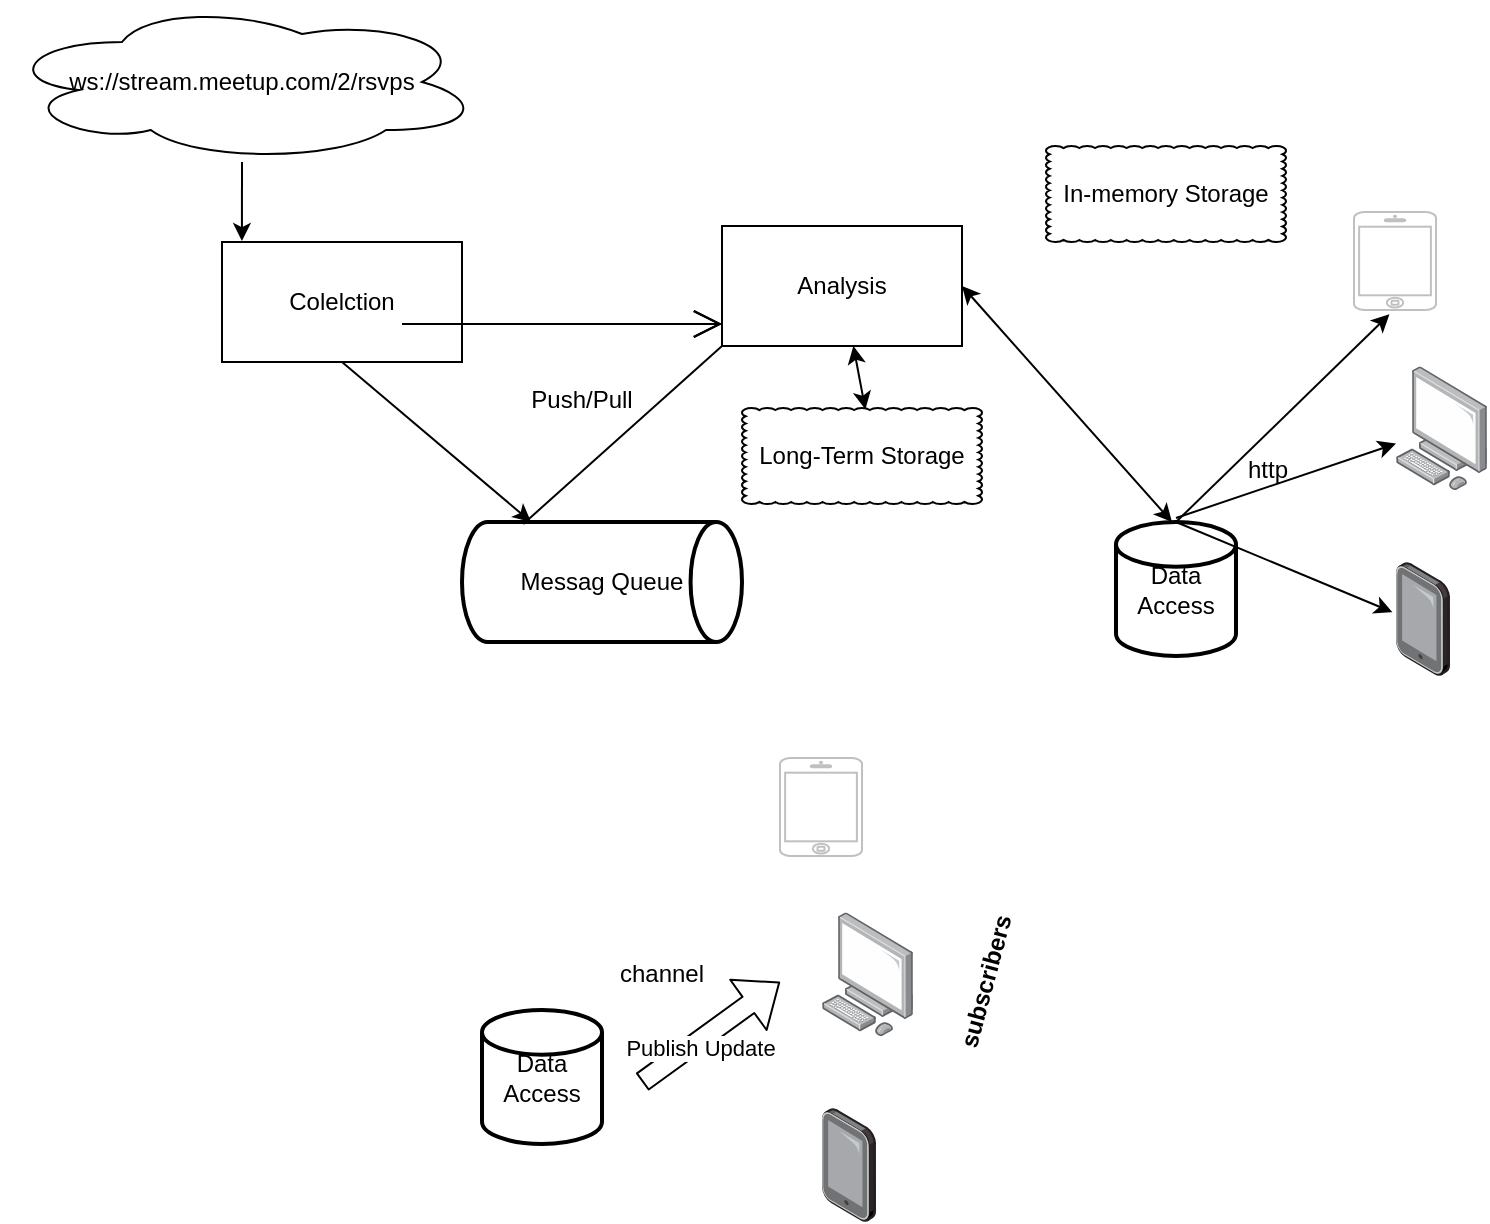 <mxfile version="13.5.9" type="github">
  <diagram id="zB4D0Zn1a5sWIB_5QHZO" name="Page-1">
    <mxGraphModel dx="988" dy="548" grid="1" gridSize="7" guides="1" tooltips="1" connect="1" arrows="1" fold="1" page="1" pageScale="1" pageWidth="827" pageHeight="1169" math="0" shadow="0">
      <root>
        <mxCell id="0" />
        <mxCell id="1" parent="0" />
        <mxCell id="u7dPjCdoEQU-WYultVdr-4" style="edgeStyle=orthogonalEdgeStyle;rounded=0;orthogonalLoop=1;jettySize=auto;html=1;entryX=0.083;entryY=-0.008;entryDx=0;entryDy=0;entryPerimeter=0;" edge="1" parent="1" source="u7dPjCdoEQU-WYultVdr-1" target="u7dPjCdoEQU-WYultVdr-3">
          <mxGeometry relative="1" as="geometry" />
        </mxCell>
        <mxCell id="u7dPjCdoEQU-WYultVdr-1" value="ws://stream.meetup.com/2/rsvps" style="ellipse;shape=cloud;whiteSpace=wrap;html=1;" vertex="1" parent="1">
          <mxGeometry x="10" width="240" height="80" as="geometry" />
        </mxCell>
        <mxCell id="u7dPjCdoEQU-WYultVdr-2" value="Messag Queue&lt;br&gt;" style="strokeWidth=2;html=1;shape=mxgraph.flowchart.direct_data;whiteSpace=wrap;" vertex="1" parent="1">
          <mxGeometry x="240" y="260" width="140" height="60" as="geometry" />
        </mxCell>
        <mxCell id="u7dPjCdoEQU-WYultVdr-3" value="Colelction" style="rounded=0;whiteSpace=wrap;html=1;" vertex="1" parent="1">
          <mxGeometry x="120" y="120" width="120" height="60" as="geometry" />
        </mxCell>
        <mxCell id="u7dPjCdoEQU-WYultVdr-6" value="" style="endArrow=classic;html=1;exitX=0.5;exitY=1;exitDx=0;exitDy=0;" edge="1" parent="1" source="u7dPjCdoEQU-WYultVdr-3" target="u7dPjCdoEQU-WYultVdr-2">
          <mxGeometry width="50" height="50" relative="1" as="geometry">
            <mxPoint x="140" y="370" as="sourcePoint" />
            <mxPoint x="190" y="320" as="targetPoint" />
          </mxGeometry>
        </mxCell>
        <mxCell id="u7dPjCdoEQU-WYultVdr-7" value="Analysis" style="rounded=0;whiteSpace=wrap;html=1;" vertex="1" parent="1">
          <mxGeometry x="370" y="112" width="120" height="60" as="geometry" />
        </mxCell>
        <mxCell id="u7dPjCdoEQU-WYultVdr-81" value="Data Access" style="strokeWidth=2;html=1;shape=mxgraph.flowchart.database;whiteSpace=wrap;" vertex="1" parent="1">
          <mxGeometry x="567" y="260" width="60" height="67" as="geometry" />
        </mxCell>
        <mxCell id="u7dPjCdoEQU-WYultVdr-82" value="Long-Term Storage" style="whiteSpace=wrap;html=1;shape=mxgraph.basic.cloud_rect" vertex="1" parent="1">
          <mxGeometry x="380" y="203" width="120" height="48" as="geometry" />
        </mxCell>
        <mxCell id="u7dPjCdoEQU-WYultVdr-83" value="" style="endArrow=classic;startArrow=classic;html=1;exitX=0.514;exitY=0.015;exitDx=0;exitDy=0;exitPerimeter=0;" edge="1" parent="1" source="u7dPjCdoEQU-WYultVdr-82" target="u7dPjCdoEQU-WYultVdr-7">
          <mxGeometry width="50" height="50" relative="1" as="geometry">
            <mxPoint x="392" y="230" as="sourcePoint" />
            <mxPoint x="442" y="180" as="targetPoint" />
          </mxGeometry>
        </mxCell>
        <mxCell id="u7dPjCdoEQU-WYultVdr-84" value="In-memory Storage" style="whiteSpace=wrap;html=1;shape=mxgraph.basic.cloud_rect" vertex="1" parent="1">
          <mxGeometry x="532" y="72" width="120" height="48" as="geometry" />
        </mxCell>
        <mxCell id="u7dPjCdoEQU-WYultVdr-86" value="" style="endArrow=classic;startArrow=classic;html=1;entryX=1;entryY=0.5;entryDx=0;entryDy=0;" edge="1" parent="1" target="u7dPjCdoEQU-WYultVdr-7">
          <mxGeometry width="50" height="50" relative="1" as="geometry">
            <mxPoint x="595" y="260" as="sourcePoint" />
            <mxPoint x="645" y="210" as="targetPoint" />
          </mxGeometry>
        </mxCell>
        <mxCell id="u7dPjCdoEQU-WYultVdr-87" value="" style="endArrow=none;html=1;exitX=0.219;exitY=0.016;exitDx=0;exitDy=0;exitPerimeter=0;" edge="1" parent="1" source="u7dPjCdoEQU-WYultVdr-2">
          <mxGeometry width="50" height="50" relative="1" as="geometry">
            <mxPoint x="320" y="222" as="sourcePoint" />
            <mxPoint x="370" y="172" as="targetPoint" />
          </mxGeometry>
        </mxCell>
        <mxCell id="u7dPjCdoEQU-WYultVdr-89" value="Push/Pull" style="text;html=1;strokeColor=none;fillColor=none;align=center;verticalAlign=middle;whiteSpace=wrap;rounded=0;" vertex="1" parent="1">
          <mxGeometry x="280" y="189" width="40" height="20" as="geometry" />
        </mxCell>
        <mxCell id="u7dPjCdoEQU-WYultVdr-90" value="" style="html=1;verticalLabelPosition=bottom;labelBackgroundColor=#ffffff;verticalAlign=top;shadow=0;dashed=0;strokeWidth=1;shape=mxgraph.ios7.misc.iphone;strokeColor=#c0c0c0;" vertex="1" parent="1">
          <mxGeometry x="686" y="105" width="41" height="49" as="geometry" />
        </mxCell>
        <mxCell id="u7dPjCdoEQU-WYultVdr-91" value="" style="endArrow=classic;html=1;entryX=0.432;entryY=1.044;entryDx=0;entryDy=0;entryPerimeter=0;exitX=0.5;exitY=0;exitDx=0;exitDy=0;exitPerimeter=0;" edge="1" parent="1" source="u7dPjCdoEQU-WYultVdr-81" target="u7dPjCdoEQU-WYultVdr-90">
          <mxGeometry width="50" height="50" relative="1" as="geometry">
            <mxPoint x="602" y="252" as="sourcePoint" />
            <mxPoint x="680" y="210" as="targetPoint" />
          </mxGeometry>
        </mxCell>
        <mxCell id="u7dPjCdoEQU-WYultVdr-92" value="http" style="text;html=1;strokeColor=none;fillColor=none;align=center;verticalAlign=middle;whiteSpace=wrap;rounded=0;" vertex="1" parent="1">
          <mxGeometry x="623" y="224" width="40" height="20" as="geometry" />
        </mxCell>
        <mxCell id="u7dPjCdoEQU-WYultVdr-93" value="" style="points=[];aspect=fixed;html=1;align=center;shadow=0;dashed=0;image;image=img/lib/allied_telesis/computer_and_terminals/Personal_Computer.svg;" vertex="1" parent="1">
          <mxGeometry x="707" y="182.2" width="45.6" height="61.8" as="geometry" />
        </mxCell>
        <mxCell id="u7dPjCdoEQU-WYultVdr-94" value="" style="endArrow=open;endFill=1;endSize=12;html=1;" edge="1" parent="1">
          <mxGeometry width="160" relative="1" as="geometry">
            <mxPoint x="210" y="161" as="sourcePoint" />
            <mxPoint x="370" y="161" as="targetPoint" />
          </mxGeometry>
        </mxCell>
        <mxCell id="u7dPjCdoEQU-WYultVdr-96" value="" style="endArrow=open;endFill=1;endSize=12;html=1;" edge="1" parent="1">
          <mxGeometry width="160" relative="1" as="geometry">
            <mxPoint x="210" y="161" as="sourcePoint" />
            <mxPoint x="370" y="161" as="targetPoint" />
          </mxGeometry>
        </mxCell>
        <mxCell id="u7dPjCdoEQU-WYultVdr-98" value="" style="endArrow=classic;html=1;" edge="1" parent="1" target="u7dPjCdoEQU-WYultVdr-93">
          <mxGeometry width="50" height="50" relative="1" as="geometry">
            <mxPoint x="597" y="258" as="sourcePoint" />
            <mxPoint x="663" y="210" as="targetPoint" />
          </mxGeometry>
        </mxCell>
        <mxCell id="u7dPjCdoEQU-WYultVdr-99" value="" style="points=[];aspect=fixed;html=1;align=center;shadow=0;dashed=0;image;image=img/lib/allied_telesis/computer_and_terminals/Tablet.svg;" vertex="1" parent="1">
          <mxGeometry x="707" y="280" width="27" height="57" as="geometry" />
        </mxCell>
        <mxCell id="u7dPjCdoEQU-WYultVdr-100" value="" style="endArrow=classic;html=1;entryX=-0.066;entryY=0.44;entryDx=0;entryDy=0;entryPerimeter=0;exitX=0.5;exitY=0;exitDx=0;exitDy=0;exitPerimeter=0;" edge="1" parent="1" source="u7dPjCdoEQU-WYultVdr-81" target="u7dPjCdoEQU-WYultVdr-99">
          <mxGeometry width="50" height="50" relative="1" as="geometry">
            <mxPoint x="627" y="280" as="sourcePoint" />
            <mxPoint x="677" y="230" as="targetPoint" />
          </mxGeometry>
        </mxCell>
        <mxCell id="u7dPjCdoEQU-WYultVdr-101" value="Data Access" style="strokeWidth=2;html=1;shape=mxgraph.flowchart.database;whiteSpace=wrap;" vertex="1" parent="1">
          <mxGeometry x="250" y="504" width="60" height="67" as="geometry" />
        </mxCell>
        <mxCell id="u7dPjCdoEQU-WYultVdr-102" value="" style="html=1;verticalLabelPosition=bottom;labelBackgroundColor=#ffffff;verticalAlign=top;shadow=0;dashed=0;strokeWidth=1;shape=mxgraph.ios7.misc.iphone;strokeColor=#c0c0c0;" vertex="1" parent="1">
          <mxGeometry x="399" y="378" width="41" height="49" as="geometry" />
        </mxCell>
        <mxCell id="u7dPjCdoEQU-WYultVdr-104" value="channel" style="text;html=1;strokeColor=none;fillColor=none;align=center;verticalAlign=middle;whiteSpace=wrap;rounded=0;" vertex="1" parent="1">
          <mxGeometry x="320" y="476" width="40" height="20" as="geometry" />
        </mxCell>
        <mxCell id="u7dPjCdoEQU-WYultVdr-105" value="" style="points=[];aspect=fixed;html=1;align=center;shadow=0;dashed=0;image;image=img/lib/allied_telesis/computer_and_terminals/Personal_Computer.svg;" vertex="1" parent="1">
          <mxGeometry x="420" y="455.2" width="45.6" height="61.8" as="geometry" />
        </mxCell>
        <mxCell id="u7dPjCdoEQU-WYultVdr-107" value="" style="points=[];aspect=fixed;html=1;align=center;shadow=0;dashed=0;image;image=img/lib/allied_telesis/computer_and_terminals/Tablet.svg;" vertex="1" parent="1">
          <mxGeometry x="420" y="553" width="27" height="57" as="geometry" />
        </mxCell>
        <mxCell id="u7dPjCdoEQU-WYultVdr-109" value="subscribers" style="text;html=1;strokeColor=none;fillColor=none;align=center;verticalAlign=middle;whiteSpace=wrap;rounded=0;rotation=-75;fontStyle=1" vertex="1" parent="1">
          <mxGeometry x="465.6" y="476" width="73" height="28" as="geometry" />
        </mxCell>
        <mxCell id="u7dPjCdoEQU-WYultVdr-112" value="" style="shape=flexArrow;endArrow=classic;html=1;" edge="1" parent="1">
          <mxGeometry width="50" height="50" relative="1" as="geometry">
            <mxPoint x="330" y="540" as="sourcePoint" />
            <mxPoint x="399" y="490" as="targetPoint" />
          </mxGeometry>
        </mxCell>
        <mxCell id="u7dPjCdoEQU-WYultVdr-113" value="Publish Update" style="edgeLabel;html=1;align=center;verticalAlign=middle;resizable=0;points=[];" vertex="1" connectable="0" parent="u7dPjCdoEQU-WYultVdr-112">
          <mxGeometry x="-0.23" y="-3" relative="1" as="geometry">
            <mxPoint as="offset" />
          </mxGeometry>
        </mxCell>
      </root>
    </mxGraphModel>
  </diagram>
</mxfile>
